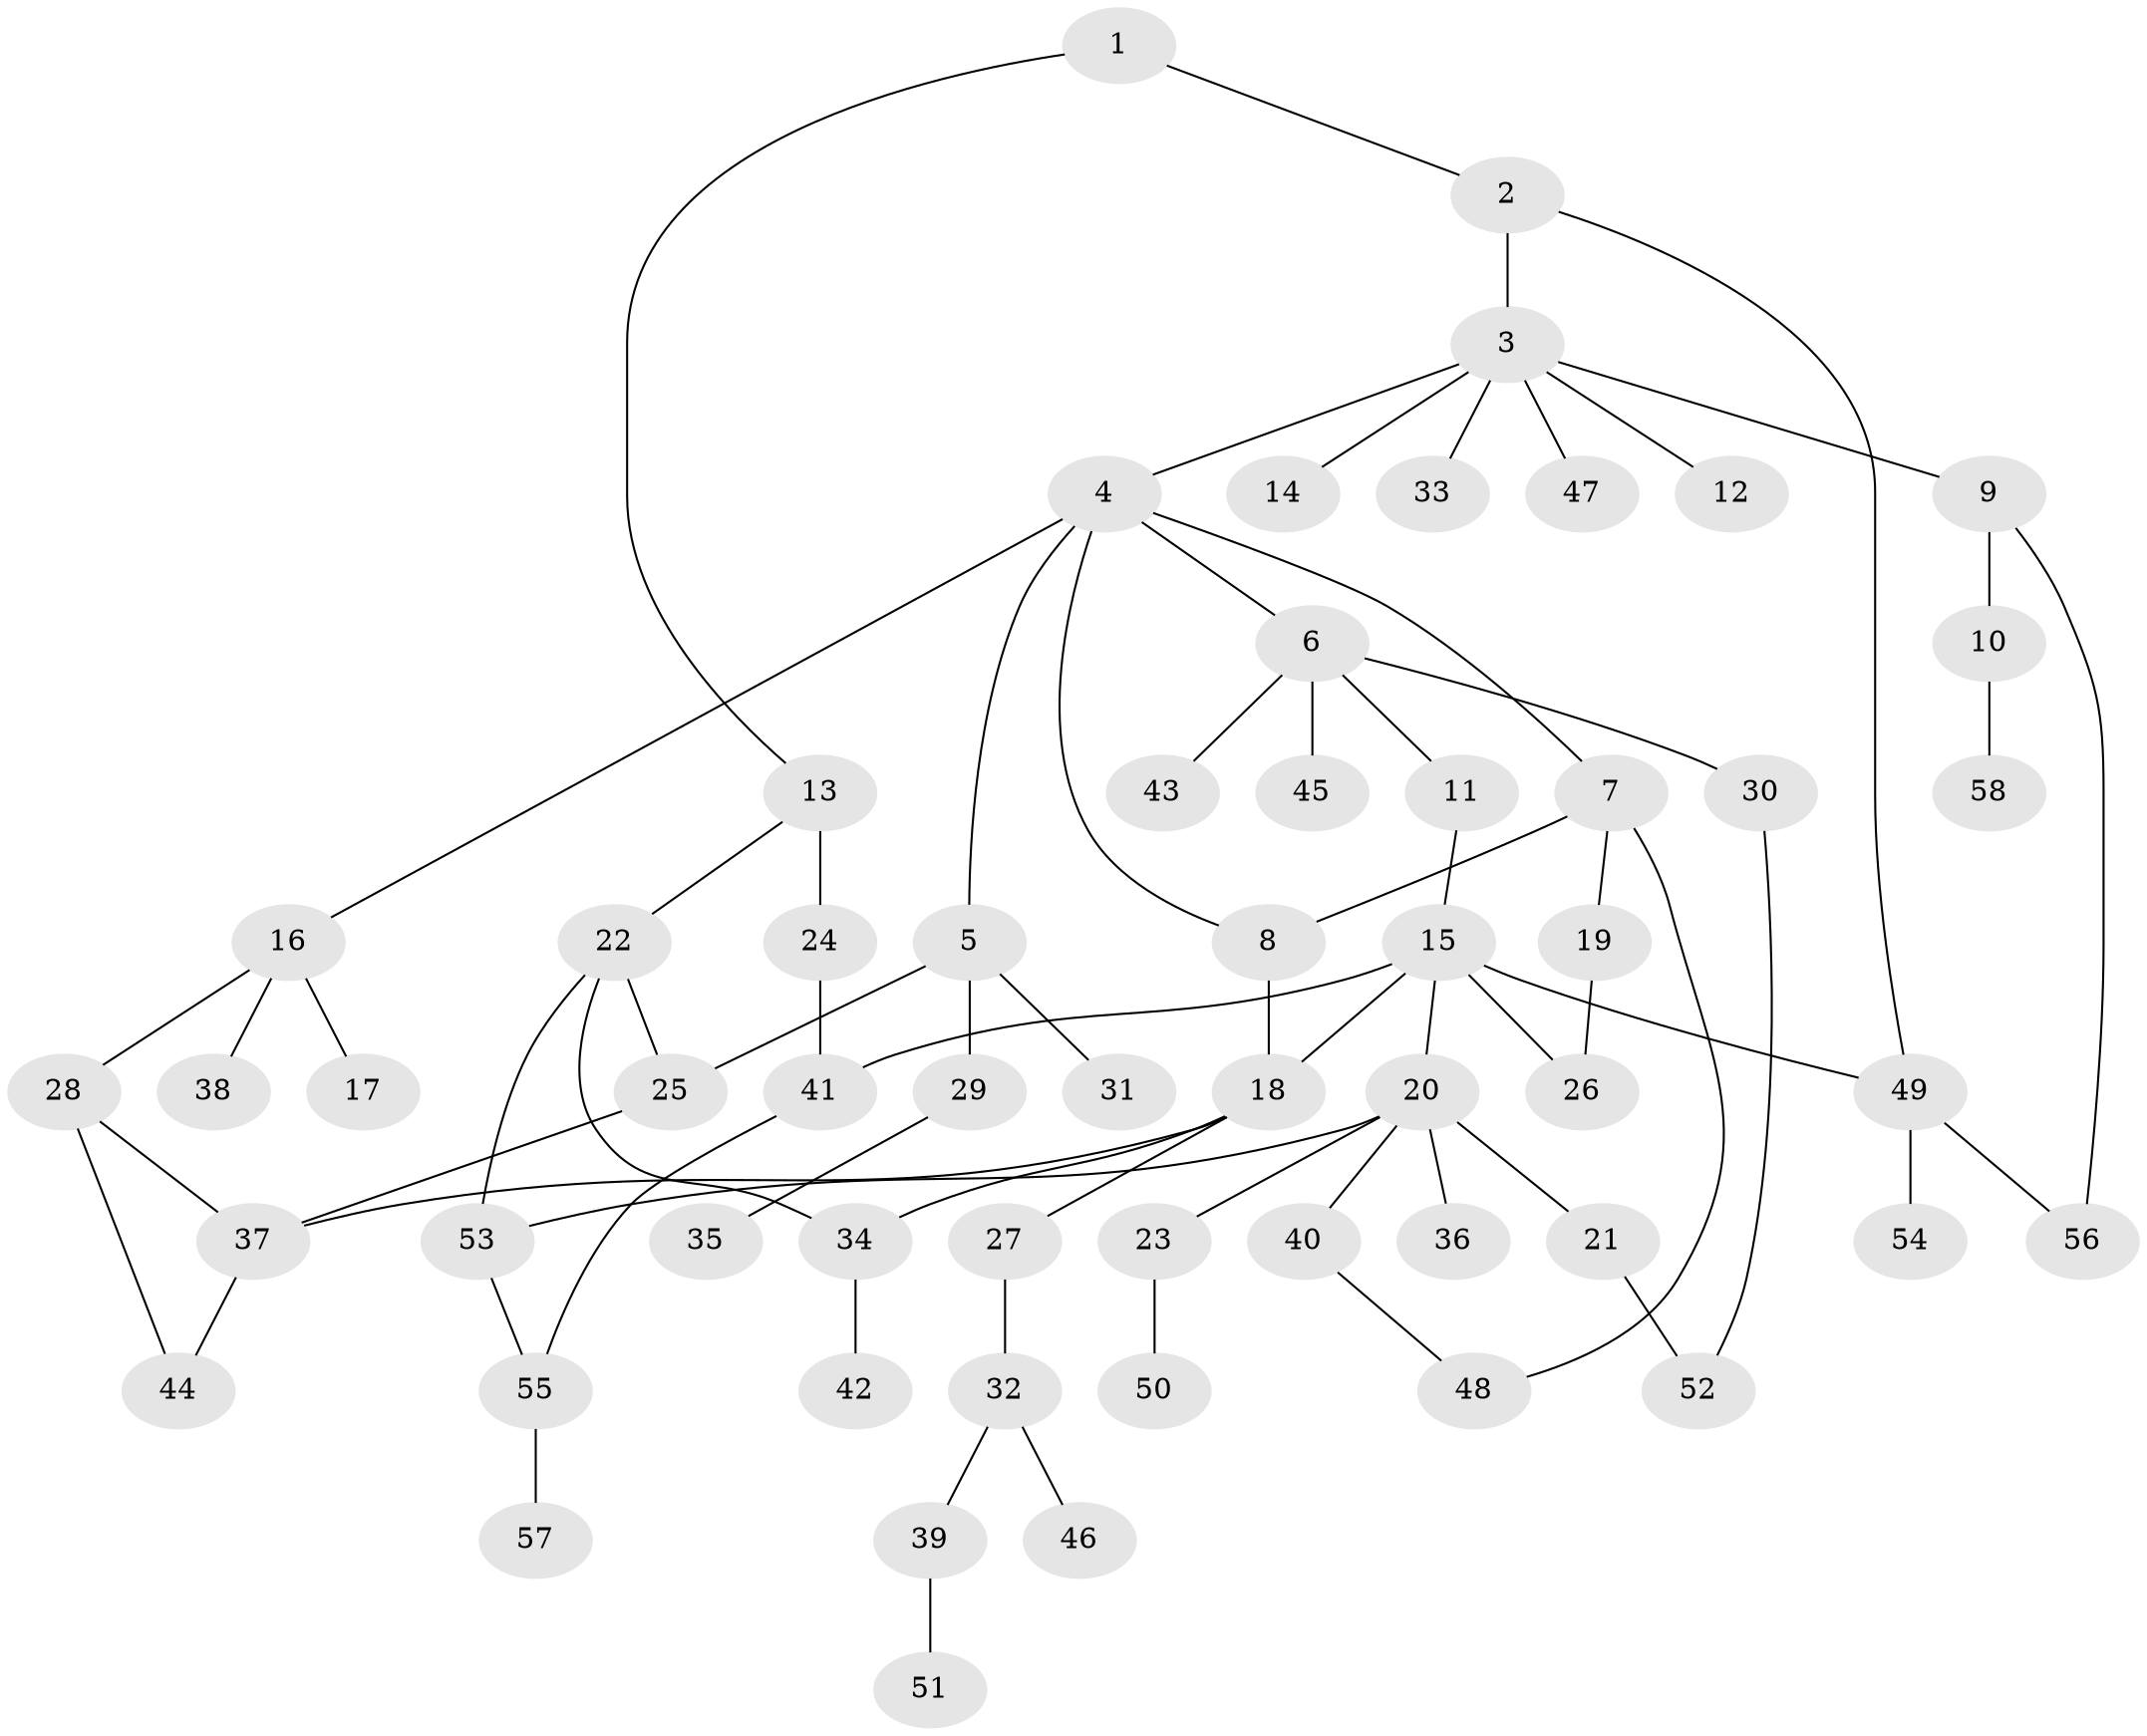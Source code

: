 // coarse degree distribution, {2: 0.21621621621621623, 3: 0.24324324324324326, 6: 0.08108108108108109, 4: 0.02702702702702703, 5: 0.05405405405405406, 1: 0.35135135135135137, 10: 0.02702702702702703}
// Generated by graph-tools (version 1.1) at 2025/41/03/06/25 10:41:27]
// undirected, 58 vertices, 72 edges
graph export_dot {
graph [start="1"]
  node [color=gray90,style=filled];
  1;
  2;
  3;
  4;
  5;
  6;
  7;
  8;
  9;
  10;
  11;
  12;
  13;
  14;
  15;
  16;
  17;
  18;
  19;
  20;
  21;
  22;
  23;
  24;
  25;
  26;
  27;
  28;
  29;
  30;
  31;
  32;
  33;
  34;
  35;
  36;
  37;
  38;
  39;
  40;
  41;
  42;
  43;
  44;
  45;
  46;
  47;
  48;
  49;
  50;
  51;
  52;
  53;
  54;
  55;
  56;
  57;
  58;
  1 -- 2;
  1 -- 13;
  2 -- 3;
  2 -- 49;
  3 -- 4;
  3 -- 9;
  3 -- 12;
  3 -- 14;
  3 -- 33;
  3 -- 47;
  4 -- 5;
  4 -- 6;
  4 -- 7;
  4 -- 8;
  4 -- 16;
  5 -- 29;
  5 -- 31;
  5 -- 25;
  6 -- 11;
  6 -- 30;
  6 -- 43;
  6 -- 45;
  7 -- 19;
  7 -- 48;
  7 -- 8;
  8 -- 18;
  9 -- 10;
  9 -- 56;
  10 -- 58;
  11 -- 15;
  13 -- 22;
  13 -- 24;
  15 -- 20;
  15 -- 26;
  15 -- 41;
  15 -- 49;
  15 -- 18;
  16 -- 17;
  16 -- 28;
  16 -- 38;
  18 -- 27;
  18 -- 37;
  18 -- 34;
  19 -- 26;
  20 -- 21;
  20 -- 23;
  20 -- 36;
  20 -- 40;
  20 -- 53;
  21 -- 52;
  22 -- 25;
  22 -- 34;
  22 -- 53;
  23 -- 50;
  24 -- 41;
  25 -- 37;
  27 -- 32;
  28 -- 37;
  28 -- 44;
  29 -- 35;
  30 -- 52;
  32 -- 39;
  32 -- 46;
  34 -- 42;
  37 -- 44;
  39 -- 51;
  40 -- 48;
  41 -- 55;
  49 -- 54;
  49 -- 56;
  53 -- 55;
  55 -- 57;
}
